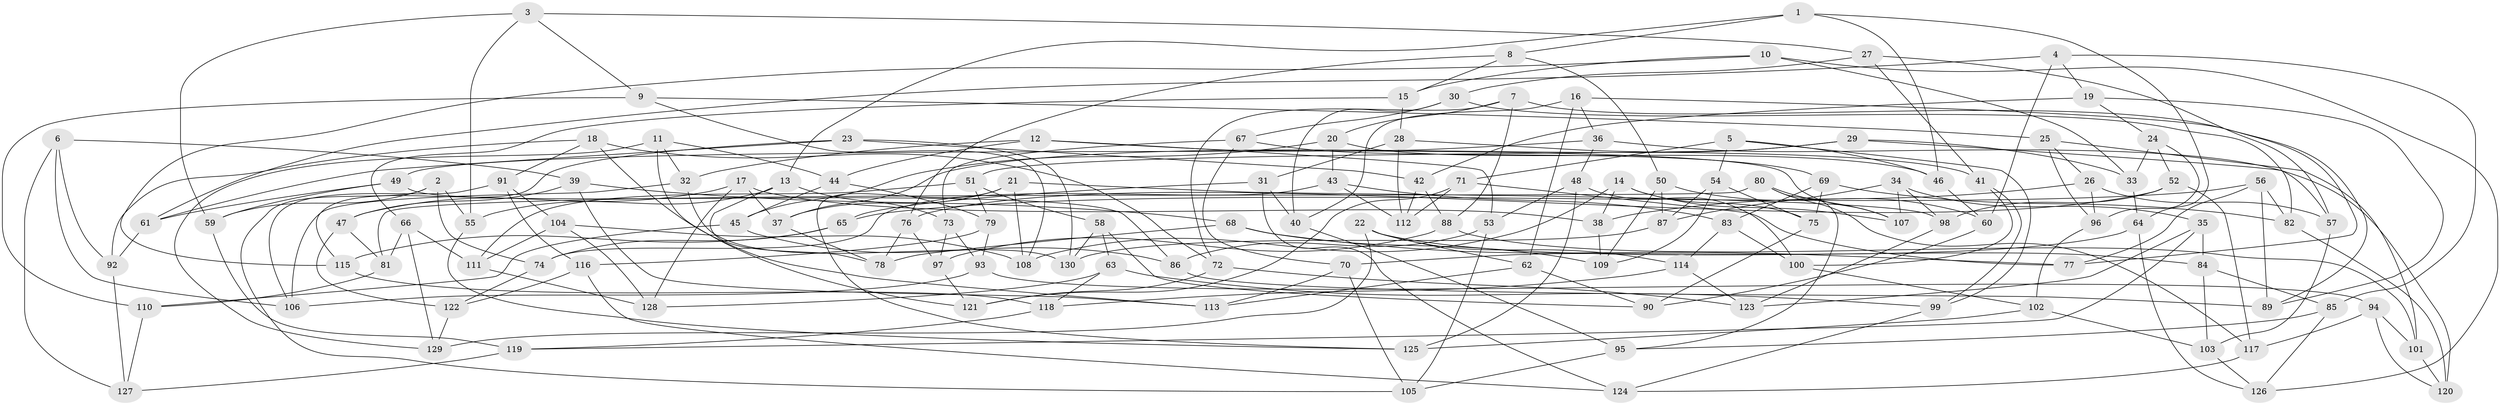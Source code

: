 // coarse degree distribution, {9: 0.05063291139240506, 3: 0.0759493670886076, 4: 0.759493670886076, 10: 0.0759493670886076, 11: 0.02531645569620253, 12: 0.012658227848101266}
// Generated by graph-tools (version 1.1) at 2025/53/03/04/25 22:53:33]
// undirected, 130 vertices, 260 edges
graph export_dot {
  node [color=gray90,style=filled];
  1;
  2;
  3;
  4;
  5;
  6;
  7;
  8;
  9;
  10;
  11;
  12;
  13;
  14;
  15;
  16;
  17;
  18;
  19;
  20;
  21;
  22;
  23;
  24;
  25;
  26;
  27;
  28;
  29;
  30;
  31;
  32;
  33;
  34;
  35;
  36;
  37;
  38;
  39;
  40;
  41;
  42;
  43;
  44;
  45;
  46;
  47;
  48;
  49;
  50;
  51;
  52;
  53;
  54;
  55;
  56;
  57;
  58;
  59;
  60;
  61;
  62;
  63;
  64;
  65;
  66;
  67;
  68;
  69;
  70;
  71;
  72;
  73;
  74;
  75;
  76;
  77;
  78;
  79;
  80;
  81;
  82;
  83;
  84;
  85;
  86;
  87;
  88;
  89;
  90;
  91;
  92;
  93;
  94;
  95;
  96;
  97;
  98;
  99;
  100;
  101;
  102;
  103;
  104;
  105;
  106;
  107;
  108;
  109;
  110;
  111;
  112;
  113;
  114;
  115;
  116;
  117;
  118;
  119;
  120;
  121;
  122;
  123;
  124;
  125;
  126;
  127;
  128;
  129;
  130;
  1 -- 8;
  1 -- 13;
  1 -- 46;
  1 -- 64;
  2 -- 59;
  2 -- 105;
  2 -- 74;
  2 -- 55;
  3 -- 27;
  3 -- 59;
  3 -- 9;
  3 -- 55;
  4 -- 85;
  4 -- 19;
  4 -- 61;
  4 -- 60;
  5 -- 46;
  5 -- 71;
  5 -- 54;
  5 -- 99;
  6 -- 127;
  6 -- 106;
  6 -- 39;
  6 -- 92;
  7 -- 89;
  7 -- 88;
  7 -- 72;
  7 -- 20;
  8 -- 76;
  8 -- 50;
  8 -- 15;
  9 -- 108;
  9 -- 25;
  9 -- 110;
  10 -- 33;
  10 -- 15;
  10 -- 115;
  10 -- 126;
  11 -- 129;
  11 -- 44;
  11 -- 121;
  11 -- 32;
  12 -- 32;
  12 -- 44;
  12 -- 107;
  12 -- 53;
  13 -- 78;
  13 -- 55;
  13 -- 73;
  14 -- 75;
  14 -- 38;
  14 -- 107;
  14 -- 108;
  15 -- 28;
  15 -- 66;
  16 -- 40;
  16 -- 36;
  16 -- 62;
  16 -- 77;
  17 -- 128;
  17 -- 38;
  17 -- 47;
  17 -- 37;
  18 -- 91;
  18 -- 113;
  18 -- 92;
  18 -- 72;
  19 -- 24;
  19 -- 42;
  19 -- 89;
  20 -- 43;
  20 -- 45;
  20 -- 46;
  21 -- 125;
  21 -- 108;
  21 -- 98;
  21 -- 37;
  22 -- 114;
  22 -- 62;
  22 -- 84;
  22 -- 129;
  23 -- 115;
  23 -- 61;
  23 -- 42;
  23 -- 130;
  24 -- 96;
  24 -- 52;
  24 -- 33;
  25 -- 96;
  25 -- 26;
  25 -- 101;
  26 -- 57;
  26 -- 96;
  26 -- 38;
  27 -- 57;
  27 -- 41;
  27 -- 30;
  28 -- 41;
  28 -- 31;
  28 -- 112;
  29 -- 57;
  29 -- 37;
  29 -- 33;
  29 -- 51;
  30 -- 40;
  30 -- 67;
  30 -- 82;
  31 -- 40;
  31 -- 124;
  31 -- 65;
  32 -- 130;
  32 -- 106;
  33 -- 64;
  34 -- 98;
  34 -- 35;
  34 -- 107;
  34 -- 87;
  35 -- 119;
  35 -- 123;
  35 -- 84;
  36 -- 48;
  36 -- 49;
  36 -- 120;
  37 -- 78;
  38 -- 109;
  39 -- 47;
  39 -- 113;
  39 -- 68;
  40 -- 95;
  41 -- 99;
  41 -- 100;
  42 -- 88;
  42 -- 112;
  43 -- 74;
  43 -- 112;
  43 -- 83;
  44 -- 79;
  44 -- 45;
  45 -- 110;
  45 -- 86;
  46 -- 60;
  47 -- 122;
  47 -- 81;
  48 -- 100;
  48 -- 125;
  48 -- 53;
  49 -- 59;
  49 -- 61;
  49 -- 86;
  50 -- 87;
  50 -- 60;
  50 -- 109;
  51 -- 111;
  51 -- 79;
  51 -- 58;
  52 -- 98;
  52 -- 76;
  52 -- 117;
  53 -- 105;
  53 -- 86;
  54 -- 87;
  54 -- 75;
  54 -- 109;
  55 -- 125;
  56 -- 89;
  56 -- 65;
  56 -- 82;
  56 -- 77;
  57 -- 103;
  58 -- 63;
  58 -- 130;
  58 -- 90;
  59 -- 119;
  60 -- 90;
  61 -- 92;
  62 -- 113;
  62 -- 90;
  63 -- 118;
  63 -- 128;
  63 -- 99;
  64 -- 70;
  64 -- 126;
  65 -- 74;
  65 -- 115;
  66 -- 111;
  66 -- 81;
  66 -- 129;
  67 -- 69;
  67 -- 73;
  67 -- 70;
  68 -- 109;
  68 -- 77;
  68 -- 78;
  69 -- 75;
  69 -- 83;
  69 -- 82;
  70 -- 113;
  70 -- 105;
  71 -- 121;
  71 -- 77;
  71 -- 112;
  72 -- 123;
  72 -- 121;
  73 -- 97;
  73 -- 93;
  74 -- 122;
  75 -- 90;
  76 -- 78;
  76 -- 97;
  79 -- 93;
  79 -- 116;
  80 -- 81;
  80 -- 117;
  80 -- 107;
  80 -- 95;
  81 -- 110;
  82 -- 120;
  83 -- 114;
  83 -- 100;
  84 -- 103;
  84 -- 85;
  85 -- 95;
  85 -- 126;
  86 -- 89;
  87 -- 130;
  88 -- 101;
  88 -- 97;
  91 -- 106;
  91 -- 104;
  91 -- 116;
  92 -- 127;
  93 -- 106;
  93 -- 94;
  94 -- 120;
  94 -- 101;
  94 -- 117;
  95 -- 105;
  96 -- 102;
  97 -- 121;
  98 -- 123;
  99 -- 124;
  100 -- 102;
  101 -- 120;
  102 -- 125;
  102 -- 103;
  103 -- 126;
  104 -- 111;
  104 -- 128;
  104 -- 108;
  110 -- 127;
  111 -- 128;
  114 -- 123;
  114 -- 118;
  115 -- 118;
  116 -- 124;
  116 -- 122;
  117 -- 124;
  118 -- 119;
  119 -- 127;
  122 -- 129;
}

